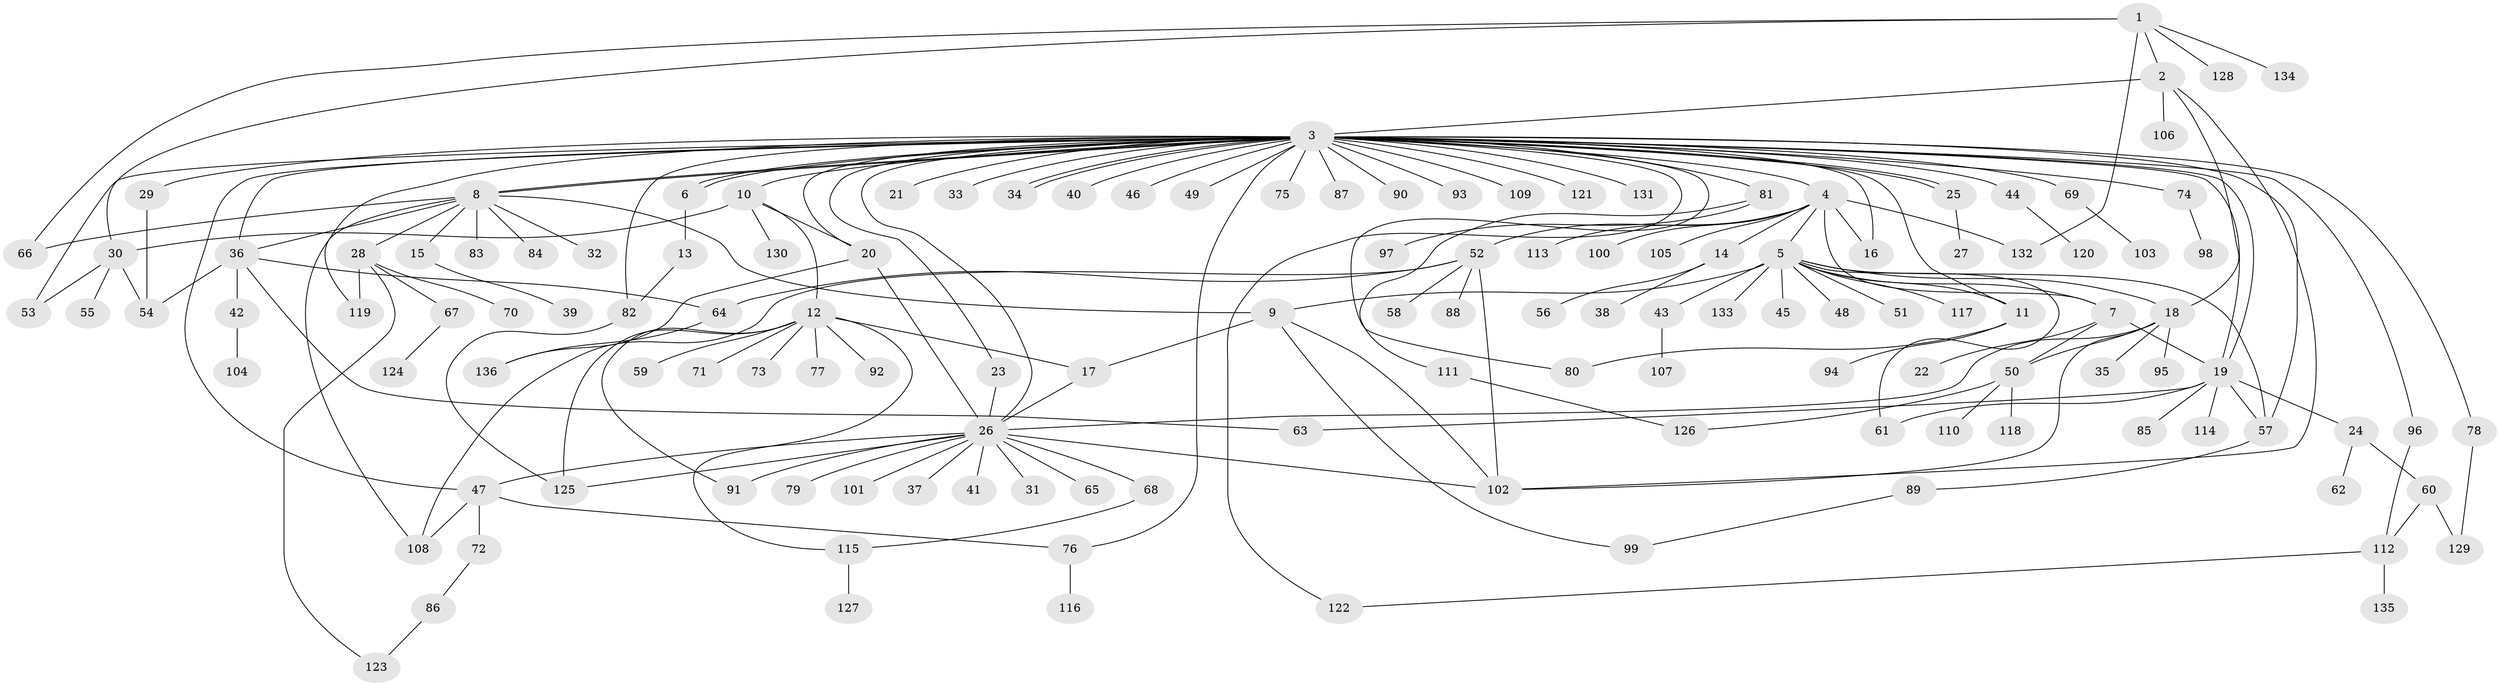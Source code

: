 // Generated by graph-tools (version 1.1) at 2025/01/03/09/25 03:01:53]
// undirected, 136 vertices, 187 edges
graph export_dot {
graph [start="1"]
  node [color=gray90,style=filled];
  1;
  2;
  3;
  4;
  5;
  6;
  7;
  8;
  9;
  10;
  11;
  12;
  13;
  14;
  15;
  16;
  17;
  18;
  19;
  20;
  21;
  22;
  23;
  24;
  25;
  26;
  27;
  28;
  29;
  30;
  31;
  32;
  33;
  34;
  35;
  36;
  37;
  38;
  39;
  40;
  41;
  42;
  43;
  44;
  45;
  46;
  47;
  48;
  49;
  50;
  51;
  52;
  53;
  54;
  55;
  56;
  57;
  58;
  59;
  60;
  61;
  62;
  63;
  64;
  65;
  66;
  67;
  68;
  69;
  70;
  71;
  72;
  73;
  74;
  75;
  76;
  77;
  78;
  79;
  80;
  81;
  82;
  83;
  84;
  85;
  86;
  87;
  88;
  89;
  90;
  91;
  92;
  93;
  94;
  95;
  96;
  97;
  98;
  99;
  100;
  101;
  102;
  103;
  104;
  105;
  106;
  107;
  108;
  109;
  110;
  111;
  112;
  113;
  114;
  115;
  116;
  117;
  118;
  119;
  120;
  121;
  122;
  123;
  124;
  125;
  126;
  127;
  128;
  129;
  130;
  131;
  132;
  133;
  134;
  135;
  136;
  1 -- 2;
  1 -- 30;
  1 -- 66;
  1 -- 128;
  1 -- 132;
  1 -- 134;
  2 -- 3;
  2 -- 18;
  2 -- 102;
  2 -- 106;
  3 -- 4;
  3 -- 6;
  3 -- 6;
  3 -- 8;
  3 -- 8;
  3 -- 10;
  3 -- 11;
  3 -- 16;
  3 -- 19;
  3 -- 19;
  3 -- 20;
  3 -- 21;
  3 -- 23;
  3 -- 25;
  3 -- 25;
  3 -- 26;
  3 -- 29;
  3 -- 33;
  3 -- 34;
  3 -- 34;
  3 -- 36;
  3 -- 40;
  3 -- 44;
  3 -- 46;
  3 -- 47;
  3 -- 49;
  3 -- 53;
  3 -- 57;
  3 -- 69;
  3 -- 74;
  3 -- 75;
  3 -- 76;
  3 -- 78;
  3 -- 80;
  3 -- 81;
  3 -- 82;
  3 -- 87;
  3 -- 90;
  3 -- 93;
  3 -- 96;
  3 -- 109;
  3 -- 119;
  3 -- 121;
  3 -- 122;
  3 -- 131;
  4 -- 5;
  4 -- 7;
  4 -- 14;
  4 -- 16;
  4 -- 52;
  4 -- 100;
  4 -- 105;
  4 -- 113;
  4 -- 132;
  5 -- 7;
  5 -- 9;
  5 -- 11;
  5 -- 18;
  5 -- 43;
  5 -- 45;
  5 -- 48;
  5 -- 51;
  5 -- 57;
  5 -- 61;
  5 -- 117;
  5 -- 133;
  6 -- 13;
  7 -- 19;
  7 -- 22;
  7 -- 50;
  8 -- 9;
  8 -- 15;
  8 -- 28;
  8 -- 32;
  8 -- 36;
  8 -- 66;
  8 -- 83;
  8 -- 84;
  8 -- 108;
  9 -- 17;
  9 -- 99;
  9 -- 102;
  10 -- 12;
  10 -- 20;
  10 -- 30;
  10 -- 130;
  11 -- 80;
  11 -- 94;
  12 -- 17;
  12 -- 59;
  12 -- 71;
  12 -- 73;
  12 -- 77;
  12 -- 91;
  12 -- 92;
  12 -- 115;
  12 -- 125;
  13 -- 82;
  14 -- 38;
  14 -- 56;
  15 -- 39;
  17 -- 26;
  18 -- 26;
  18 -- 35;
  18 -- 50;
  18 -- 95;
  18 -- 102;
  19 -- 24;
  19 -- 57;
  19 -- 61;
  19 -- 63;
  19 -- 85;
  19 -- 114;
  20 -- 26;
  20 -- 136;
  23 -- 26;
  24 -- 60;
  24 -- 62;
  25 -- 27;
  26 -- 31;
  26 -- 37;
  26 -- 41;
  26 -- 47;
  26 -- 65;
  26 -- 68;
  26 -- 79;
  26 -- 91;
  26 -- 101;
  26 -- 102;
  26 -- 125;
  28 -- 67;
  28 -- 70;
  28 -- 119;
  28 -- 123;
  29 -- 54;
  30 -- 53;
  30 -- 54;
  30 -- 55;
  36 -- 42;
  36 -- 54;
  36 -- 63;
  36 -- 64;
  42 -- 104;
  43 -- 107;
  44 -- 120;
  47 -- 72;
  47 -- 76;
  47 -- 108;
  50 -- 110;
  50 -- 118;
  50 -- 126;
  52 -- 58;
  52 -- 64;
  52 -- 88;
  52 -- 102;
  52 -- 108;
  57 -- 89;
  60 -- 112;
  60 -- 129;
  64 -- 136;
  67 -- 124;
  68 -- 115;
  69 -- 103;
  72 -- 86;
  74 -- 98;
  76 -- 116;
  78 -- 129;
  81 -- 97;
  81 -- 111;
  82 -- 125;
  86 -- 123;
  89 -- 99;
  96 -- 112;
  111 -- 126;
  112 -- 122;
  112 -- 135;
  115 -- 127;
}
